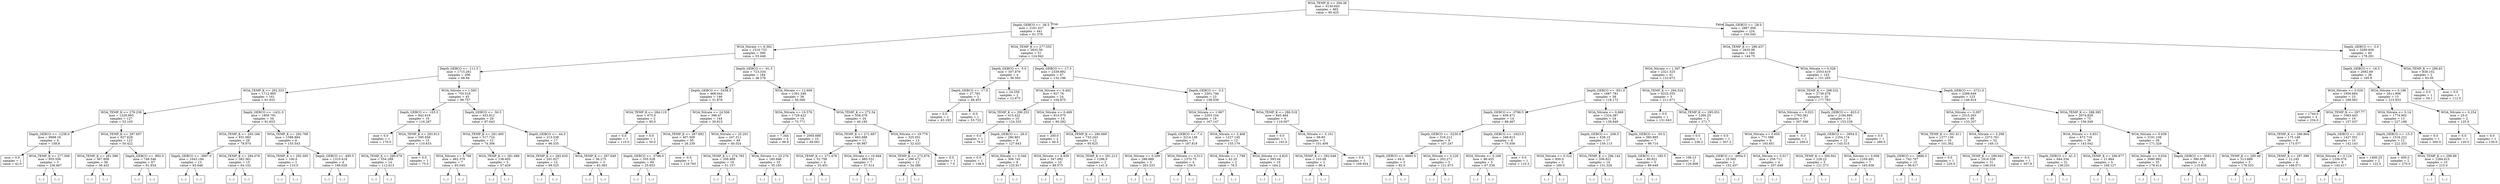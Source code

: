 digraph Tree {
node [shape=box] ;
0 [label="WOA_TEMP_K <= 294.36\nmse = 4130.643\nsamples = 665\nvalue = 90.425"] ;
1 [label="Depth_GEBCO <= -36.5\nmse = 2161.037\nsamples = 441\nvalue = 61.379"] ;
0 -> 1 [labeldistance=2.5, labelangle=45, headlabel="True"] ;
2 [label="WOA_Nitrate <= 8.392\nmse = 1510.733\nsamples = 390\nvalue = 53.446"] ;
1 -> 2 ;
3 [label="Depth_GEBCO <= -111.5\nmse = 1715.261\nsamples = 206\nvalue = 68.94"] ;
2 -> 3 ;
4 [label="WOA_TEMP_K <= 292.333\nmse = 1712.995\nsamples = 161\nvalue = 61.932"] ;
3 -> 4 ;
5 [label="WOA_TEMP_K <= 279.238\nmse = 1329.993\nsamples = 127\nvalue = 53.105"] ;
4 -> 5 ;
6 [label="Depth_GEBCO <= -1238.0\nmse = 9668.16\nsamples = 4\nvalue = 158.8"] ;
5 -> 6 ;
7 [label="mse = 0.0\nsamples = 1\nvalue = 42.0"] ;
6 -> 7 ;
8 [label="WOA_TEMP_K <= 277.506\nmse = 955.556\nsamples = 3\nvalue = 236.667"] ;
6 -> 8 ;
9 [label="(...)"] ;
8 -> 9 ;
12 [label="(...)"] ;
8 -> 12 ;
13 [label="WOA_TEMP_K <= 287.657\nmse = 827.628\nsamples = 123\nvalue = 50.422"] ;
5 -> 13 ;
14 [label="WOA_TEMP_K <= 281.586\nmse = 567.608\nsamples = 56\nvalue = 36.452"] ;
13 -> 14 ;
15 [label="(...)"] ;
14 -> 15 ;
26 [label="(...)"] ;
14 -> 26 ;
97 [label="Depth_GEBCO <= -892.0\nmse = 748.546\nsamples = 67\nvalue = 61.934"] ;
13 -> 97 ;
98 [label="(...)"] ;
97 -> 98 ;
203 [label="(...)"] ;
97 -> 203 ;
218 [label="Depth_GEBCO <= -1431.0\nmse = 1856.791\nsamples = 34\nvalue = 91.653"] ;
4 -> 218 ;
219 [label="WOA_TEMP_K <= 293.166\nmse = 931.083\nsamples = 28\nvalue = 78.874"] ;
218 -> 219 ;
220 [label="Depth_GEBCO <= -3997.0\nmse = 1043.184\nsamples = 13\nvalue = 93.646"] ;
219 -> 220 ;
221 [label="(...)"] ;
220 -> 221 ;
240 [label="(...)"] ;
220 -> 240 ;
243 [label="WOA_TEMP_K <= 294.076\nmse = 382.561\nsamples = 15\nvalue = 64.102"] ;
219 -> 243 ;
244 [label="(...)"] ;
243 -> 244 ;
265 [label="(...)"] ;
243 -> 265 ;
270 [label="WOA_TEMP_K <= 292.769\nmse = 1586.884\nsamples = 6\nvalue = 155.543"] ;
218 -> 270 ;
271 [label="WOA_TEMP_K <= 292.595\nmse = 100.0\nsamples = 2\nvalue = 110.0"] ;
270 -> 271 ;
272 [label="(...)"] ;
271 -> 272 ;
273 [label="(...)"] ;
271 -> 273 ;
274 [label="Depth_GEBCO <= -495.5\nmse = 1310.418\nsamples = 4\nvalue = 166.929"] ;
270 -> 274 ;
275 [label="(...)"] ;
274 -> 275 ;
276 [label="(...)"] ;
274 -> 276 ;
277 [label="WOA_Nitrate <= 1.593\nmse = 755.516\nsamples = 45\nvalue = 96.757"] ;
3 -> 277 ;
278 [label="Depth_GEBCO <= -103.5\nmse = 842.619\nsamples = 16\nvalue = 116.287"] ;
277 -> 278 ;
279 [label="mse = 0.0\nsamples = 1\nvalue = 170.0"] ;
278 -> 279 ;
280 [label="WOA_TEMP_K <= 293.913\nmse = 595.656\nsamples = 15\nvalue = 110.633"] ;
278 -> 280 ;
281 [label="WOA_TEMP_K <= 290.079\nmse = 554.289\nsamples = 14\nvalue = 112.613"] ;
280 -> 281 ;
282 [label="(...)"] ;
281 -> 282 ;
299 [label="(...)"] ;
281 -> 299 ;
304 [label="mse = 0.0\nsamples = 1\nvalue = 75.0"] ;
280 -> 304 ;
305 [label="Depth_GEBCO <= -50.5\nmse = 453.812\nsamples = 29\nvalue = 87.643"] ;
277 -> 305 ;
306 [label="WOA_TEMP_K <= 281.495\nmse = 517.724\nsamples = 12\nvalue = 74.306"] ;
305 -> 306 ;
307 [label="WOA_Nitrate <= 5.768\nmse = 462.379\nsamples = 7\nvalue = 85.045"] ;
306 -> 307 ;
308 [label="(...)"] ;
307 -> 308 ;
309 [label="(...)"] ;
307 -> 309 ;
320 [label="WOA_TEMP_K <= 281.688\nmse = 138.605\nsamples = 5\nvalue = 57.429"] ;
306 -> 320 ;
321 [label="(...)"] ;
320 -> 321 ;
322 [label="(...)"] ;
320 -> 322 ;
329 [label="Depth_GEBCO <= -44.0\nmse = 213.538\nsamples = 17\nvalue = 96.535"] ;
305 -> 329 ;
330 [label="WOA_TEMP_K <= 282.635\nmse = 201.027\nsamples = 14\nvalue = 99.525"] ;
329 -> 330 ;
331 [label="(...)"] ;
330 -> 331 ;
334 [label="(...)"] ;
330 -> 334 ;
341 [label="WOA_TEMP_K <= 287.649\nmse = 56.275\nsamples = 3\nvalue = 83.383"] ;
329 -> 341 ;
342 [label="(...)"] ;
341 -> 342 ;
345 [label="(...)"] ;
341 -> 345 ;
346 [label="Depth_GEBCO <= -61.5\nmse = 723.334\nsamples = 184\nvalue = 36.278"] ;
2 -> 346 ;
347 [label="Depth_GEBCO <= -5438.5\nmse = 468.044\nsamples = 146\nvalue = 31.876"] ;
346 -> 347 ;
348 [label="WOA_TEMP_K <= 284.119\nmse = 675.0\nsamples = 2\nvalue = 95.0"] ;
347 -> 348 ;
349 [label="mse = 0.0\nsamples = 1\nvalue = 110.0"] ;
348 -> 349 ;
350 [label="mse = 0.0\nsamples = 1\nvalue = 50.0"] ;
348 -> 350 ;
351 [label="WOA_Nitrate <= 24.506\nmse = 396.47\nsamples = 144\nvalue = 30.815"] ;
347 -> 351 ;
352 [label="WOA_TEMP_K <= 287.892\nmse = 407.509\nsamples = 95\nvalue = 26.239"] ;
351 -> 352 ;
353 [label="Depth_GEBCO <= -3788.0\nmse = 355.528\nsamples = 94\nvalue = 25.653"] ;
352 -> 353 ;
354 [label="(...)"] ;
353 -> 354 ;
399 [label="(...)"] ;
353 -> 399 ;
510 [label="mse = -0.0\nsamples = 1\nvalue = 118.793"] ;
352 -> 510 ;
511 [label="WOA_Nitrate <= 25.201\nmse = 247.311\nsamples = 49\nvalue = 40.024"] ;
351 -> 511 ;
512 [label="WOA_TEMP_K <= 274.795\nmse = 209.899\nsamples = 16\nvalue = 51.157"] ;
511 -> 512 ;
513 [label="(...)"] ;
512 -> 513 ;
532 [label="(...)"] ;
512 -> 532 ;
533 [label="WOA_Nitrate <= 25.276\nmse = 185.946\nsamples = 33\nvalue = 35.165"] ;
511 -> 533 ;
534 [label="(...)"] ;
533 -> 534 ;
541 [label="(...)"] ;
533 -> 541 ;
594 [label="WOA_Nitrate <= 12.609\nmse = 1391.348\nsamples = 38\nvalue = 56.006"] ;
346 -> 594 ;
595 [label="WOA_Nitrate <= 10.576\nmse = 1729.422\nsamples = 14\nvalue = 75.771"] ;
594 -> 595 ;
596 [label="mse = 7.344\nsamples = 4\nvalue = 98.9"] ;
595 -> 596 ;
597 [label="mse = 2065.688\nsamples = 10\nvalue = 68.061"] ;
595 -> 597 ;
598 [label="WOA_TEMP_K <= 272.54\nmse = 558.379\nsamples = 24\nvalue = 40.195"] ;
594 -> 598 ;
599 [label="WOA_TEMP_K <= 271.687\nmse = 663.688\nsamples = 11\nvalue = 46.987"] ;
598 -> 599 ;
600 [label="WOA_TEMP_K <= 271.478\nmse = 52.758\nsamples = 4\nvalue = 33.451"] ;
599 -> 600 ;
601 [label="(...)"] ;
600 -> 601 ;
602 [label="(...)"] ;
600 -> 602 ;
607 [label="WOA_Nitrate <= 16.948\nmse = 885.531\nsamples = 7\nvalue = 57.514"] ;
599 -> 607 ;
608 [label="(...)"] ;
607 -> 608 ;
609 [label="(...)"] ;
607 -> 609 ;
612 [label="WOA_Nitrate <= 19.779\nmse = 325.051\nsamples = 13\nvalue = 32.433"] ;
598 -> 612 ;
613 [label="WOA_TEMP_K <= 272.876\nmse = 296.472\nsamples = 12\nvalue = 34.389"] ;
612 -> 613 ;
614 [label="(...)"] ;
613 -> 614 ;
615 [label="(...)"] ;
613 -> 615 ;
618 [label="mse = 0.0\nsamples = 1\nvalue = 7.0"] ;
612 -> 618 ;
619 [label="WOA_TEMP_K <= 277.555\nmse = 2832.56\nsamples = 51\nvalue = 124.842"] ;
1 -> 619 ;
620 [label="Depth_GEBCO <= -5.0\nmse = 307.879\nsamples = 4\nvalue = 36.593"] ;
619 -> 620 ;
621 [label="Depth_GEBCO <= -17.0\nmse = 27.765\nsamples = 2\nvalue = 48.453"] ;
620 -> 621 ;
622 [label="mse = 0.0\nsamples = 1\nvalue = 43.183"] ;
621 -> 622 ;
623 [label="mse = -0.0\nsamples = 1\nvalue = 53.722"] ;
621 -> 623 ;
624 [label="mse = 24.256\nsamples = 2\nvalue = 12.875"] ;
620 -> 624 ;
625 [label="Depth_GEBCO <= -17.5\nmse = 2339.892\nsamples = 47\nvalue = 132.196"] ;
619 -> 625 ;
626 [label="WOA_Nitrate <= 0.402\nmse = 927.76\nsamples = 24\nvalue = 104.875"] ;
625 -> 626 ;
627 [label="WOA_TEMP_K <= 290.253\nmse = 415.422\nsamples = 10\nvalue = 124.333"] ;
626 -> 627 ;
628 [label="mse = 0.0\nsamples = 1\nvalue = 78.0"] ;
627 -> 628 ;
629 [label="Depth_GEBCO <= -26.0\nmse = 280.801\nsamples = 9\nvalue = 127.643"] ;
627 -> 629 ;
630 [label="mse = 0.0\nsamples = 1\nvalue = 138.0"] ;
629 -> 630 ;
631 [label="WOA_Nitrate <= 0.346\nmse = 306.743\nsamples = 8\nvalue = 125.917"] ;
629 -> 631 ;
632 [label="(...)"] ;
631 -> 632 ;
637 [label="(...)"] ;
631 -> 637 ;
638 [label="WOA_Nitrate <= 0.469\nmse = 815.075\nsamples = 14\nvalue = 90.282"] ;
626 -> 638 ;
639 [label="mse = 200.0\nsamples = 2\nvalue = 60.0"] ;
638 -> 639 ;
640 [label="WOA_TEMP_K <= 290.669\nmse = 733.243\nsamples = 12\nvalue = 95.625"] ;
638 -> 640 ;
641 [label="WOA_Nitrate <= 6.939\nmse = 347.092\nsamples = 10\nvalue = 89.575"] ;
640 -> 641 ;
642 [label="(...)"] ;
641 -> 642 ;
659 [label="(...)"] ;
641 -> 659 ;
660 [label="WOA_TEMP_K <= 291.213\nmse = 1296.0\nsamples = 2\nvalue = 141.0"] ;
640 -> 660 ;
661 [label="(...)"] ;
660 -> 661 ;
662 [label="(...)"] ;
660 -> 662 ;
663 [label="Depth_GEBCO <= -3.5\nmse = 2301.746\nsamples = 23\nvalue = 158.039"] ;
625 -> 663 ;
664 [label="WOA_Nitrate <= 1.067\nmse = 2203.104\nsamples = 19\nvalue = 167.147"] ;
663 -> 664 ;
665 [label="Depth_GEBCO <= -7.0\nmse = 3214.149\nsamples = 7\nvalue = 187.818"] ;
664 -> 665 ;
666 [label="WOA_Nitrate <= 0.299\nmse = 288.889\nsamples = 3\nvalue = 263.333"] ;
665 -> 666 ;
667 [label="(...)"] ;
666 -> 667 ;
668 [label="(...)"] ;
666 -> 668 ;
669 [label="WOA_Nitrate <= 0.513\nmse = 1370.75\nsamples = 4\nvalue = 159.5"] ;
665 -> 669 ;
670 [label="(...)"] ;
669 -> 670 ;
675 [label="(...)"] ;
669 -> 675 ;
676 [label="WOA_Nitrate <= 2.408\nmse = 1227.145\nsamples = 12\nvalue = 155.179"] ;
664 -> 676 ;
677 [label="WOA_Nitrate <= 1.799\nmse = 42.25\nsamples = 2\nvalue = 78.5"] ;
676 -> 677 ;
678 [label="(...)"] ;
677 -> 678 ;
679 [label="(...)"] ;
677 -> 679 ;
680 [label="WOA_Nitrate <= 4.825\nmse = 593.44\nsamples = 10\nvalue = 164.2"] ;
676 -> 680 ;
681 [label="(...)"] ;
680 -> 681 ;
692 [label="(...)"] ;
680 -> 692 ;
697 [label="WOA_TEMP_K <= 280.518\nmse = 845.484\nsamples = 4\nvalue = 119.007"] ;
663 -> 697 ;
698 [label="mse = 0.0\nsamples = 1\nvalue = 163.0"] ;
697 -> 698 ;
699 [label="WOA_Nitrate <= 5.101\nmse = 99.85\nsamples = 3\nvalue = 101.409"] ;
697 -> 699 ;
700 [label="WOA_TEMP_K <= 292.648\nmse = 103.68\nsamples = 2\nvalue = 96.4"] ;
699 -> 700 ;
701 [label="(...)"] ;
700 -> 701 ;
702 [label="(...)"] ;
700 -> 702 ;
703 [label="mse = 0.0\nsamples = 1\nvalue = 108.924"] ;
699 -> 703 ;
704 [label="Depth_GEBCO <= -28.0\nmse = 2887.306\nsamples = 224\nvalue = 150.045"] ;
0 -> 704 [labeldistance=2.5, labelangle=-45, headlabel="False"] ;
705 [label="WOA_TEMP_K <= 296.437\nmse = 2635.99\nsamples = 184\nvalue = 144.75"] ;
704 -> 705 ;
706 [label="WOA_Nitrate <= 1.397\nmse = 2321.525\nsamples = 41\nvalue = 123.672"] ;
705 -> 706 ;
707 [label="Depth_GEBCO <= -851.0\nmse = 1687.781\nsamples = 38\nvalue = 118.172"] ;
706 -> 707 ;
708 [label="Depth_GEBCO <= -3796.5\nmse = 659.471\nsamples = 14\nvalue = 88.467"] ;
707 -> 708 ;
709 [label="Depth_GEBCO <= -5230.0\nmse = 516.212\nsamples = 8\nvalue = 107.247"] ;
708 -> 709 ;
710 [label="Depth_GEBCO <= -6665.5\nmse = 64.0\nsamples = 3\nvalue = 82.0"] ;
709 -> 710 ;
711 [label="(...)"] ;
710 -> 711 ;
712 [label="(...)"] ;
710 -> 712 ;
713 [label="WOA_Nitrate <= 0.226\nmse = 202.271\nsamples = 5\nvalue = 121.673"] ;
709 -> 713 ;
714 [label="(...)"] ;
713 -> 714 ;
721 [label="(...)"] ;
713 -> 721 ;
722 [label="Depth_GEBCO <= -1923.5\nmse = 348.813\nsamples = 6\nvalue = 75.556"] ;
708 -> 722 ;
723 [label="WOA_Nitrate <= 0.169\nmse = 86.455\nsamples = 5\nvalue = 67.538"] ;
722 -> 723 ;
724 [label="(...)"] ;
723 -> 724 ;
729 [label="(...)"] ;
723 -> 729 ;
732 [label="mse = 0.0\nsamples = 1\nvalue = 110.3"] ;
722 -> 732 ;
733 [label="WOA_Nitrate <= 0.669\nmse = 1324.387\nsamples = 24\nvalue = 139.849"] ;
707 -> 733 ;
734 [label="Depth_GEBCO <= -206.5\nmse = 628.15\nsamples = 17\nvalue = 159.113"] ;
733 -> 734 ;
735 [label="WOA_Nitrate <= 0.322\nmse = 850.0\nsamples = 3\nvalue = 200.0"] ;
734 -> 735 ;
736 [label="(...)"] ;
735 -> 736 ;
739 [label="(...)"] ;
735 -> 739 ;
740 [label="WOA_TEMP_K <= 296.144\nmse = 206.821\nsamples = 14\nvalue = 151.326"] ;
734 -> 740 ;
741 [label="(...)"] ;
740 -> 741 ;
758 [label="(...)"] ;
740 -> 758 ;
761 [label="Depth_GEBCO <= -55.5\nmse = 390.895\nsamples = 7\nvalue = 99.714"] ;
733 -> 761 ;
762 [label="Depth_GEBCO <= -185.5\nmse = 80.621\nsamples = 5\nvalue = 89.649"] ;
761 -> 762 ;
763 [label="(...)"] ;
762 -> 763 ;
764 [label="(...)"] ;
762 -> 764 ;
771 [label="mse = 106.13\nsamples = 2\nvalue = 129.908"] ;
761 -> 771 ;
772 [label="WOA_TEMP_K <= 294.524\nmse = 4233.555\nsamples = 3\nvalue = 211.671"] ;
706 -> 772 ;
773 [label="mse = 0.0\nsamples = 1\nvalue = 151.643"] ;
772 -> 773 ;
774 [label="WOA_TEMP_K <= 295.051\nmse = 1260.25\nsamples = 2\nvalue = 271.7"] ;
772 -> 774 ;
775 [label="mse = 0.0\nsamples = 1\nvalue = 236.2"] ;
774 -> 775 ;
776 [label="mse = 0.0\nsamples = 1\nvalue = 307.2"] ;
774 -> 776 ;
777 [label="WOA_Nitrate <= 0.028\nmse = 2553.419\nsamples = 143\nvalue = 151.265"] ;
705 -> 777 ;
778 [label="WOA_TEMP_K <= 298.532\nmse = 2739.478\nsamples = 20\nvalue = 177.783"] ;
777 -> 778 ;
779 [label="WOA_Nitrate <= 0.023\nmse = 1793.361\nsamples = 7\nvalue = 207.586"] ;
778 -> 779 ;
780 [label="WOA_Nitrate <= 0.005\nmse = 771.588\nsamples = 6\nvalue = 193.851"] ;
779 -> 780 ;
781 [label="Depth_GEBCO <= -4954.0\nmse = 25.585\nsamples = 2\nvalue = 152.457"] ;
780 -> 781 ;
782 [label="(...)"] ;
781 -> 782 ;
783 [label="(...)"] ;
781 -> 783 ;
784 [label="WOA_Nitrate <= 0.017\nmse = 258.711\nsamples = 4\nvalue = 207.649"] ;
780 -> 784 ;
785 [label="(...)"] ;
784 -> 785 ;
788 [label="(...)"] ;
784 -> 788 ;
789 [label="mse = -0.0\nsamples = 1\nvalue = 290.0"] ;
779 -> 789 ;
790 [label="Depth_GEBCO <= -823.0\nmse = 2184.685\nsamples = 13\nvalue = 153.238"] ;
778 -> 790 ;
791 [label="Depth_GEBCO <= -3954.5\nmse = 1254.174\nsamples = 12\nvalue = 145.315"] ;
790 -> 791 ;
792 [label="WOA_TEMP_K <= 300.941\nmse = 228.22\nsamples = 5\nvalue = 121.373"] ;
791 -> 792 ;
793 [label="(...)"] ;
792 -> 793 ;
796 [label="(...)"] ;
792 -> 796 ;
801 [label="WOA_Nitrate <= 0.009\nmse = 1259.491\nsamples = 7\nvalue = 163.938"] ;
791 -> 801 ;
802 [label="(...)"] ;
801 -> 802 ;
803 [label="(...)"] ;
801 -> 803 ;
810 [label="mse = 0.0\nsamples = 1\nvalue = 280.0"] ;
790 -> 810 ;
811 [label="Depth_GEBCO <= -3721.0\nmse = 2388.649\nsamples = 123\nvalue = 146.916"] ;
777 -> 811 ;
812 [label="WOA_Nitrate <= 0.097\nmse = 2515.263\nsamples = 48\nvalue = 133.207"] ;
811 -> 812 ;
813 [label="WOA_TEMP_K <= 301.611\nmse = 1277.136\nsamples = 16\nvalue = 101.362"] ;
812 -> 813 ;
814 [label="Depth_GEBCO <= -3886.0\nmse = 742.707\nsamples = 15\nvalue = 96.617"] ;
813 -> 814 ;
815 [label="(...)"] ;
814 -> 815 ;
842 [label="(...)"] ;
814 -> 842 ;
843 [label="mse = 0.0\nsamples = 1\nvalue = 220.0"] ;
813 -> 843 ;
844 [label="WOA_Nitrate <= 3.298\nmse = 2373.761\nsamples = 32\nvalue = 149.13"] ;
812 -> 844 ;
845 [label="WOA_TEMP_K <= 299.943\nmse = 1916.338\nsamples = 31\nvalue = 146.016"] ;
844 -> 845 ;
846 [label="(...)"] ;
845 -> 846 ;
871 [label="(...)"] ;
845 -> 871 ;
906 [label="mse = -0.0\nsamples = 1\nvalue = 307.9"] ;
844 -> 906 ;
907 [label="WOA_TEMP_K <= 298.385\nmse = 2074.828\nsamples = 75\nvalue = 156.549"] ;
811 -> 907 ;
908 [label="WOA_Nitrate <= 0.831\nmse = 672.716\nsamples = 36\nvalue = 143.042"] ;
907 -> 908 ;
909 [label="Depth_GEBCO <= -41.5\nmse = 644.334\nsamples = 31\nvalue = 138.251"] ;
908 -> 909 ;
910 [label="(...)"] ;
909 -> 910 ;
957 [label="(...)"] ;
909 -> 957 ;
958 [label="WOA_TEMP_K <= 296.877\nmse = 21.864\nsamples = 5\nvalue = 169.127"] ;
908 -> 958 ;
959 [label="(...)"] ;
958 -> 959 ;
960 [label="(...)"] ;
958 -> 960 ;
963 [label="WOA_Nitrate <= 0.639\nmse = 3191.108\nsamples = 39\nvalue = 171.329"] ;
907 -> 963 ;
964 [label="WOA_Nitrate <= 0.634\nmse = 3080.992\nsamples = 35\nvalue = 178.414"] ;
963 -> 964 ;
965 [label="(...)"] ;
964 -> 965 ;
1016 [label="(...)"] ;
964 -> 1016 ;
1017 [label="Depth_GEBCO <= -3691.0\nmse = 580.955\nsamples = 4\nvalue = 115.835"] ;
963 -> 1017 ;
1018 [label="(...)"] ;
1017 -> 1018 ;
1019 [label="(...)"] ;
1017 -> 1019 ;
1024 [label="Depth_GEBCO <= -3.0\nmse = 3280.836\nsamples = 40\nvalue = 178.281"] ;
704 -> 1024 ;
1025 [label="Depth_GEBCO <= -16.5\nmse = 2692.69\nsamples = 38\nvalue = 185.9"] ;
1024 -> 1025 ;
1026 [label="WOA_Nitrate <= 0.029\nmse = 1950.684\nsamples = 23\nvalue = 169.062"] ;
1025 -> 1026 ;
1027 [label="mse = 1744.0\nsamples = 4\nvalue = 234.0"] ;
1026 -> 1027 ;
1028 [label="WOA_TEMP_K <= 297.77\nmse = 1063.443\nsamples = 19\nvalue = 157.037"] ;
1026 -> 1028 ;
1029 [label="WOA_TEMP_K <= 296.864\nmse = 175.148\nsamples = 9\nvalue = 173.077"] ;
1028 -> 1029 ;
1030 [label="WOA_TEMP_K <= 295.49\nmse = 313.889\nsamples = 5\nvalue = 178.333"] ;
1029 -> 1030 ;
1031 [label="(...)"] ;
1030 -> 1031 ;
1032 [label="(...)"] ;
1030 -> 1032 ;
1033 [label="WOA_TEMP_K <= 297.399\nmse = 12.245\nsamples = 4\nvalue = 168.571"] ;
1029 -> 1033 ;
1034 [label="(...)"] ;
1033 -> 1034 ;
1035 [label="(...)"] ;
1033 -> 1035 ;
1036 [label="Depth_GEBCO <= -20.0\nmse = 1427.551\nsamples = 10\nvalue = 142.143"] ;
1028 -> 1036 ;
1037 [label="WOA_Nitrate <= 0.124\nmse = 1356.076\nsamples = 8\nvalue = 145.417"] ;
1036 -> 1037 ;
1038 [label="(...)"] ;
1037 -> 1038 ;
1043 [label="(...)"] ;
1037 -> 1043 ;
1044 [label="mse = 1406.25\nsamples = 2\nvalue = 122.5"] ;
1036 -> 1044 ;
1045 [label="WOA_Nitrate <= 0.196\nmse = 2611.806\nsamples = 15\nvalue = 215.833"] ;
1025 -> 1045 ;
1046 [label="WOA_Nitrate <= 0.14\nmse = 1774.902\nsamples = 13\nvalue = 227.188"] ;
1045 -> 1046 ;
1047 [label="Depth_GEBCO <= -15.5\nmse = 1516.222\nsamples = 12\nvalue = 222.333"] ;
1046 -> 1047 ;
1048 [label="mse = 400.0\nsamples = 2\nvalue = 270.0"] ;
1047 -> 1048 ;
1049 [label="WOA_TEMP_K <= 298.89\nmse = 1284.615\nsamples = 10\nvalue = 215.0"] ;
1047 -> 1049 ;
1050 [label="(...)"] ;
1049 -> 1050 ;
1059 [label="(...)"] ;
1049 -> 1059 ;
1062 [label="mse = 0.0\nsamples = 1\nvalue = 300.0"] ;
1046 -> 1062 ;
1063 [label="WOA_Nitrate <= 0.254\nmse = 25.0\nsamples = 2\nvalue = 125.0"] ;
1045 -> 1063 ;
1064 [label="mse = 0.0\nsamples = 1\nvalue = 120.0"] ;
1063 -> 1064 ;
1065 [label="mse = 0.0\nsamples = 1\nvalue = 130.0"] ;
1063 -> 1065 ;
1066 [label="WOA_TEMP_K <= 299.83\nmse = 838.102\nsamples = 2\nvalue = 83.05"] ;
1024 -> 1066 ;
1067 [label="mse = 0.0\nsamples = 1\nvalue = 54.1"] ;
1066 -> 1067 ;
1068 [label="mse = 0.0\nsamples = 1\nvalue = 112.0"] ;
1066 -> 1068 ;
}